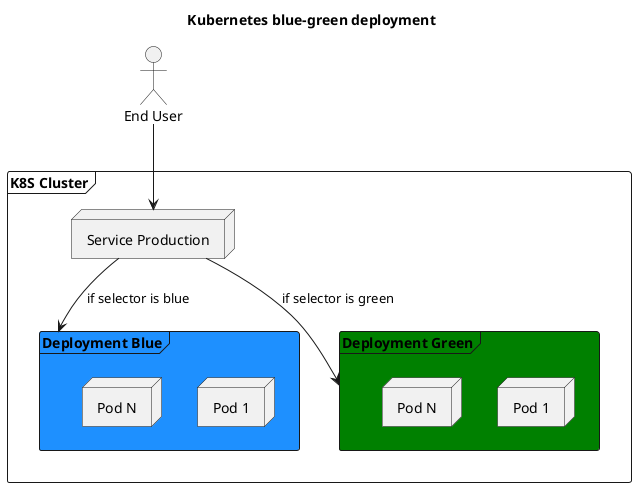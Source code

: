 @startuml Kubernetes blue-green

title Kubernetes blue-green deployment

actor "End User" as eu

frame "K8S Cluster"{
    node "Service Production" as sp

    frame "Deployment Blue" as db #DodgerBlue{
        node "Pod 1" as pb1
        node "Pod N" as pbn
    }

    frame "Deployment Green" as dg #Green{
    node "Pod 1" as pg1
    node "Pod N" as pgn
    }
}

eu --> sp


sp --> db : "if selector is blue"
sp --> dg : "if selector is green"

@enduml